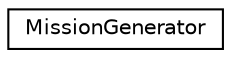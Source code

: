 digraph "Graphical Class Hierarchy"
{
 // LATEX_PDF_SIZE
  edge [fontname="Helvetica",fontsize="10",labelfontname="Helvetica",labelfontsize="10"];
  node [fontname="Helvetica",fontsize="10",shape=record];
  rankdir="LR";
  Node0 [label="MissionGenerator",height=0.2,width=0.4,color="black", fillcolor="white", style="filled",URL="$classMissionGenerator.html",tooltip=" "];
}
